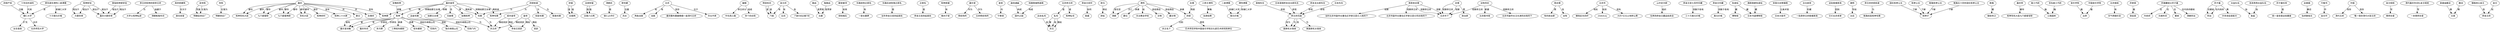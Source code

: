 digraph 2020225193534984218 {
	"府邸产权" [fontname=FangSong]
	"辅仁大学" [fontname=FangSong]
	"府邸产权" -> "辅仁大学" [label="归属" fontname=FangSong]
	"和珅财宝" [fontname=FangSong]
	"大额存单" [fontname=FangSong]
	"和珅财宝" -> "大额存单" [label="相当于" fontname=FangSong]
	"和珅财宝" [fontname=FangSong]
	"嘉庆大额存单" [fontname=FangSong]
	"和珅财宝" -> "嘉庆大额存单" [label="相当于" fontname=FangSong]
	"意指和珅家财宝" [fontname=FangSong]
	"嘉庆大额存单" [fontname=FangSong]
	"意指和珅家财宝" -> "嘉庆大额存单" [label="相当于" fontname=FangSong]
	"恭王府和珅府邸恭王府" [fontname=FangSong]
	"大学士和珅私邸" [fontname=FangSong]
	"恭王府和珅府邸恭王府" -> "大学士和珅私邸" [label="为" fontname=FangSong]
	"恭王府和珅府邸恭王府" [fontname=FangSong]
	"清朝乾隆年间" [fontname=FangSong]
	"恭王府和珅府邸恭王府" -> "清朝乾隆年间" [label="始建于" fontname=FangSong]
	"其府邸建筑" [fontname=FangSong]
	"居住宫室" [fontname=FangSong]
	"其府邸建筑" -> "居住宫室" [label="仅次于" fontname=FangSong]
	"该寺院" [fontname=FangSong]
	"明朝廷供应厂" [fontname=FangSong]
	"该寺院" -> "明朝廷供应厂" [label="荒废" fontname=FangSong]
	"该寺院" [fontname=FangSong]
	"明朝廷供应厂" [fontname=FangSong]
	"该寺院" -> "明朝廷供应厂" [label="沦落为" fontname=FangSong]
	"寺院" [fontname=FangSong]
	"明朝供应厂" [fontname=FangSong]
	"寺院" -> "明朝供应厂" [label="沦落为" fontname=FangSong]
	"嘉庆" [fontname=FangSong]
	"九门提督职" [fontname=FangSong]
	"嘉庆" -> "九门提督职" [label="褫夺" fontname=FangSong]
	"嘉庆" [fontname=FangSong]
	"九门提督两职" [fontname=FangSong]
	"嘉庆" -> "九门提督两职" [label="褫夺" fontname=FangSong]
	"嘉庆" [fontname=FangSong]
	"军机大臣" [fontname=FangSong]
	"嘉庆" -> "军机大臣" [label="褫夺" fontname=FangSong]
	"嘉庆" [fontname=FangSong]
	"和珅军机大臣" [fontname=FangSong]
	"嘉庆" -> "和珅军机大臣" [label="褫夺" fontname=FangSong]
	"财富" [fontname=FangSong]
	"白银两" [fontname=FangSong]
	"财富" -> "白银两" [label="值" fontname=FangSong]
	"全部财富" [fontname=FangSong]
	"白银八亿两" [fontname=FangSong]
	"全部财富" -> "白银八亿两" [label="值" fontname=FangSong]
	"嘉庆皇帝" [fontname=FangSong]
	"宅第" [fontname=FangSong]
	"嘉庆皇帝" -> "宅第" [label="转赐给郡王永璘" fontname=FangSong]
	"嘉庆皇帝" [fontname=FangSong]
	"这座宅第" [fontname=FangSong]
	"嘉庆皇帝" -> "这座宅第" [label="转赐给郡王永璘" fontname=FangSong]
	"嘉庆皇帝" [fontname=FangSong]
	"给郡王永璘" [fontname=FangSong]
	"嘉庆皇帝" -> "给郡王永璘" [label="转赐" fontname=FangSong]
	"清朝史" [fontname=FangSong]
	"侯仁之评价" [fontname=FangSong]
	"清朝史" -> "侯仁之评价" [label="是" fontname=FangSong]
	"修宅建" [fontname=FangSong]
	"风水" [fontname=FangSong]
	"修宅建" -> "风水" [label="注重" fontname=FangSong]
	"北京" [fontname=FangSong]
	"两条龙脉" [fontname=FangSong]
	"北京" -> "两条龙脉" [label="有" fontname=FangSong]
	"北京" [fontname=FangSong]
	"龙脉" [fontname=FangSong]
	"北京" -> "龙脉" [label="有" fontname=FangSong]
	"编辑" [fontname=FangSong]
	"中东西三路" [fontname=FangSong]
	"编辑" -> "中东西三路" [label="恭王府分" fontname=FangSong]
	"编辑" [fontname=FangSong]
	"多个四合院" [fontname=FangSong]
	"编辑" -> "多个四合院" [label="组成" fontname=FangSong]
	"明显标志" [fontname=FangSong]
	"门脸" [fontname=FangSong]
	"明显标志" -> "门脸" [label="是" fontname=FangSong]
	"亲王府" [fontname=FangSong]
	"门脸" [fontname=FangSong]
	"亲王府" -> "门脸" [label="有" fontname=FangSong]
	"亲王府" [fontname=FangSong]
	"五间" [fontname=FangSong]
	"亲王府" -> "五间" [label="有" fontname=FangSong]
	"路由" [fontname=FangSong]
	"北都" [fontname=FangSong]
	"路由" -> "北都" [label="是贯穿" fontname=FangSong]
	"每路由" [fontname=FangSong]
	"北都" [fontname=FangSong]
	"每路由" -> "北都" [label="是贯穿" fontname=FangSong]
	"殿堂屋顶" [fontname=FangSong]
	"绿琉璃瓦" [fontname=FangSong]
	"殿堂屋顶" -> "绿琉璃瓦" [label="采用" fontname=FangSong]
	"东路前院正房名" [fontname=FangSong]
	"一架长藤萝" [fontname=FangSong]
	"东路前院正房名" -> "一架长藤萝" [label="有" fontname=FangSong]
	"东路后进院落正房名" [fontname=FangSong]
	"当年恭亲王奕欣起居处" [fontname=FangSong]
	"东路后进院落正房名" -> "当年恭亲王奕欣起居处" [label="是" fontname=FangSong]
	"正房名" [fontname=FangSong]
	"恭亲王奕欣起居处" [fontname=FangSong]
	"正房名" -> "恭亲王奕欣起居处" [label="是" fontname=FangSong]
	"和珅房屋" [fontname=FangSong]
	"楠木厅堂" [fontname=FangSong]
	"和珅房屋" -> "楠木厅堂" [label="有" fontname=FangSong]
	"和珅" [fontname=FangSong]
	"嘉乐堂诗集" [fontname=FangSong]
	"和珅" -> "嘉乐堂诗集" [label="有" fontname=FangSong]
	"和珅" [fontname=FangSong]
	"嘉乐堂诗集" [fontname=FangSong]
	"和珅" -> "嘉乐堂诗集" [label="留有" fontname=FangSong]
	"和珅" [fontname=FangSong]
	"嘉乐堂诗集" [fontname=FangSong]
	"和珅" -> "嘉乐堂诗集" [label="留" fontname=FangSong]
	"嘉乐堂" [fontname=FangSong]
	"祭祀场所" [fontname=FangSong]
	"嘉乐堂" -> "祭祀场所" [label="作为" fontname=FangSong]
	"嘉乐堂" [fontname=FangSong]
	"王府祭祀场所" [fontname=FangSong]
	"嘉乐堂" -> "王府祭祀场所" [label="作为" fontname=FangSong]
	"皇宫" [fontname=FangSong]
	"宁寿宫" [fontname=FangSong]
	"皇宫" -> "宁寿宫" [label="内" fontname=FangSong]
	"曲径通幽" [fontname=FangSong]
	"园中之园" [fontname=FangSong]
	"曲径通幽" -> "园中之园" [label="构成" fontname=FangSong]
	"戏楼南端明道斋" [fontname=FangSong]
	"园中之园" [fontname=FangSong]
	"戏楼南端明道斋" -> "园中之园" [label="构成" fontname=FangSong]
	"和珅" [fontname=FangSong]
	"嘉庆年间" [fontname=FangSong]
	"和珅" -> "嘉庆年间" [label="抄家处" fontname=FangSong]
	"和珅" [fontname=FangSong]
	"贪污罪" [fontname=FangSong]
	"和珅" -> "贪污罪" [label="抄家处" fontname=FangSong]
	"此处私宅" [fontname=FangSong]
	"庆王" [fontname=FangSong]
	"此处私宅" -> "庆王" [label="给" fontname=FangSong]
	"私宅" [fontname=FangSong]
	"庆王" [fontname=FangSong]
	"私宅" -> "庆王" [label="赠" fontname=FangSong]
	"私宅" [fontname=FangSong]
	"庆王" [fontname=FangSong]
	"私宅" -> "庆王" [label="给" fontname=FangSong]
	"私宅" [fontname=FangSong]
	"庆王" [fontname=FangSong]
	"私宅" -> "庆王" [label="赠给" fontname=FangSong]
	"恭亲王奕忻" [fontname=FangSong]
	"慈禧" [fontname=FangSong]
	"恭亲王奕忻" -> "慈禧" [label="协同" fontname=FangSong]
	"驸马" [fontname=FangSong]
	"娇纵" [fontname=FangSong]
	"驸马" -> "娇纵" [label="倚仗" fontname=FangSong]
	"嘉庆皇帝" [fontname=FangSong]
	"兄妹情" [fontname=FangSong]
	"嘉庆皇帝" -> "兄妹情" [label="念" fontname=FangSong]
	"宅第" [fontname=FangSong]
	"庆王府" [fontname=FangSong]
	"宅第" -> "庆王府" [label="为" fontname=FangSong]
	"这座宅第" [fontname=FangSong]
	"庆王府" [fontname=FangSong]
	"这座宅第" -> "庆王府" [label="为" fontname=FangSong]
	"府邸" [fontname=FangSong]
	"庆王名下" [fontname=FangSong]
	"府邸" -> "庆王名下" [label="归到" fontname=FangSong]
	"小恭王溥伟" [fontname=FangSong]
	"复辟经费" [fontname=FangSong]
	"小恭王溥伟" -> "复辟经费" [label="筹集" fontname=FangSong]
	"辅仁大学" [fontname=FangSong]
	"女生宿舍" [fontname=FangSong]
	"辅仁大学" -> "女生宿舍" [label="扩充" fontname=FangSong]
	"二弟溥儒" [fontname=FangSong]
	"银元价格" [fontname=FangSong]
	"二弟溥儒" -> "银元价格" [label="卖辅仁大学" fontname=FangSong]
	"原先居住溥伟二弟溥儒" [fontname=FangSong]
	"十万银元价格" [fontname=FangSong]
	"原先居住溥伟二弟溥儒" -> "十万银元价格" [label="卖辅仁大学" fontname=FangSong]
	"原先居住溥伟二弟溥儒" [fontname=FangSong]
	"辅仁大学" [fontname=FangSong]
	"原先居住溥伟二弟溥儒" -> "辅仁大学" [label="卖" fontname=FangSong]
	"溥伟溥儒" [fontname=FangSong]
	"银元价格" [fontname=FangSong]
	"溥伟溥儒" -> "银元价格" [label="卖辅仁大学" fontname=FangSong]
	"恭王府花园" [fontname=FangSong]
	"国家机关宿舍" [fontname=FangSong]
	"恭王府花园" -> "国家机关宿舍" [label="改为" fontname=FangSong]
	"恭王府花园" [fontname=FangSong]
	"国家机关宿舍" [fontname=FangSong]
	"恭王府花园" -> "国家机关宿舍" [label="为" fontname=FangSong]
	"恭王府花园" [fontname=FangSong]
	"某国家机关宿舍" [fontname=FangSong]
	"恭王府花园" -> "某国家机关宿舍" [label="为" fontname=FangSong]
	"恭王府花园" [fontname=FangSong]
	"国家机关宿舍" [fontname=FangSong]
	"恭王府花园" -> "国家机关宿舍" [label="改" fontname=FangSong]
	"府邸" [fontname=FangSong]
	"艺术师范学院中国音乐学院文化部艺术研究院单位" [fontname=FangSong]
	"府邸" -> "艺术师范学院中国音乐学院文化部艺术研究院单位" [label="使用" fontname=FangSong]
	"周恩来总理" [fontname=FangSong]
	"北京市下" [fontname=FangSong]
	"周恩来总理" -> "北京市下" [label="视察" fontname=FangSong]
	"周恩来总理" [fontname=FangSong]
	"当时北京市副市长著名红学家王昆仑人陪同下" [fontname=FangSong]
	"周恩来总理" -> "当时北京市副市长著名红学家王昆仑人陪同下" [label="视察" fontname=FangSong]
	"总理" [fontname=FangSong]
	"北京市下" [fontname=FangSong]
	"总理" -> "北京市下" [label="视察" fontname=FangSong]
	"总理" [fontname=FangSong]
	"政治家" [fontname=FangSong]
	"总理" -> "政治家" [label="惯" fontname=FangSong]
	"周总理" [fontname=FangSong]
	"有的政治家" [fontname=FangSong]
	"周总理" -> "有的政治家" [label="惯" fontname=FangSong]
	"周总理" [fontname=FangSong]
	"谷牧" [fontname=FangSong]
	"周总理" -> "谷牧" [label="找" fontname=FangSong]
	"北京市" [fontname=FangSong]
	"朝阳区东四环" [fontname=FangSong]
	"北京市" -> "朝阳区东四环" [label="地处" fontname=FangSong]
	"北京市" [fontname=FangSong]
	"2500万元" [fontname=FangSong]
	"北京市" -> "2500万元" [label="投资" fontname=FangSong]
	"北京市" [fontname=FangSong]
	"大约1亿元土地转让费" [fontname=FangSong]
	"北京市" -> "大约1亿元土地转让费" [label="损失" fontname=FangSong]
	"山中定次郎" [fontname=FangSong]
	"在两场恭亲王藏品拍卖会" [fontname=FangSong]
	"山中定次郎" -> "在两场恭亲王藏品拍卖会" [label="组织" fontname=FangSong]
	"恭亲王奕七百件珍藏" [fontname=FangSong]
	"三十万美元价格" [fontname=FangSong]
	"恭亲王奕七百件珍藏" -> "三十万美元价格" [label="流散于各地" fontname=FangSong]
	"恭亲王珍藏" [fontname=FangSong]
	"美元价格" [fontname=FangSong]
	"恭亲王珍藏" -> "美元价格" [label="流散于各地" fontname=FangSong]
	"告身帖" [fontname=FangSong]
	"博物馆" [fontname=FangSong]
	"告身帖" -> "博物馆" [label="藏" fontname=FangSong]
	"告身帖" [fontname=FangSong]
	"日本书道博物馆" [fontname=FangSong]
	"告身帖" -> "日本书道博物馆" [label="藏" fontname=FangSong]
	"唐颜真卿告身帖" [fontname=FangSong]
	"日本书道博物馆" [fontname=FangSong]
	"唐颜真卿告身帖" -> "日本书道博物馆" [label="藏" fontname=FangSong]
	"宋易元吉聚猿图" [fontname=FangSong]
	"日本大阪市" [fontname=FangSong]
	"宋易元吉聚猿图" -> "日本大阪市" [label="立美术馆" fontname=FangSong]
	"台北故宫" [fontname=FangSong]
	"一批原恭王府紫檀家具" [fontname=FangSong]
	"台北故宫" -> "一批原恭王府紫檀家具" [label="珍藏" fontname=FangSong]
	"这批紫檀家具" [fontname=FangSong]
	"它们北京老家" [fontname=FangSong]
	"这批紫檀家具" -> "它们北京老家" [label="回到" fontname=FangSong]
	"嘉庆" [fontname=FangSong]
	"和珅府时" [fontname=FangSong]
	"嘉庆" -> "和珅府时" [label="查抄" fontname=FangSong]
	"康熙" [fontname=FangSong]
	"太后" [fontname=FangSong]
	"康熙" -> "太后" [label="写给" fontname=FangSong]
	"府邸前身" [fontname=FangSong]
	"乾隆宅第" [fontname=FangSong]
	"府邸前身" -> "乾隆宅第" [label="为" fontname=FangSong]
	"府邸前身" [fontname=FangSong]
	"权臣宅第" [fontname=FangSong]
	"府邸前身" -> "权臣宅第" [label="为" fontname=FangSong]
	"府邸前身" [fontname=FangSong]
	"和珅宅第" [fontname=FangSong]
	"府邸前身" -> "和珅宅第" [label="为" fontname=FangSong]
	"恭王府府邸前身" [fontname=FangSong]
	"乾隆权臣和珅宅第" [fontname=FangSong]
	"恭王府府邸前身" -> "乾隆权臣和珅宅第" [label="为" fontname=FangSong]
	"府邸前身" [fontname=FangSong]
	"宅第" [fontname=FangSong]
	"府邸前身" -> "宅第" [label="为" fontname=FangSong]
	"固伦和孝公主" [fontname=FangSong]
	"和珅子" [fontname=FangSong]
	"固伦和孝公主" -> "和珅子" [label="下嫁" fontname=FangSong]
	"和孝公主" [fontname=FangSong]
	"和珅子" [fontname=FangSong]
	"和孝公主" -> "和珅子" [label="下嫁" fontname=FangSong]
	"乾隆和孝公主" [fontname=FangSong]
	"和珅子" [fontname=FangSong]
	"乾隆和孝公主" -> "和珅子" [label="下嫁" fontname=FangSong]
	"乾隆五十四年固伦和孝公主" [fontname=FangSong]
	"和珅子" [fontname=FangSong]
	"乾隆五十四年固伦和孝公主" -> "和珅子" [label="下嫁" fontname=FangSong]
	"溥伟" [fontname=FangSong]
	"清朝" [fontname=FangSong]
	"溥伟" -> "清朝" [label="居住至" fontname=FangSong]
	"溥伟" [fontname=FangSong]
	"府邸" [fontname=FangSong]
	"溥伟" -> "府邸" [label="承袭" fontname=FangSong]
	"溥伟" [fontname=FangSong]
	"爵位" [fontname=FangSong]
	"溥伟" -> "爵位" [label="承袭" fontname=FangSong]
	"溥伟" [fontname=FangSong]
	"清朝" [fontname=FangSong]
	"溥伟" -> "清朝" [label="灭亡" fontname=FangSong]
	"溥伟" [fontname=FangSong]
	"天主教会学校" [fontname=FangSong]
	"溥伟" -> "天主教会学校" [label="给" fontname=FangSong]
	"和珅" [fontname=FangSong]
	"三等轻车都尉" [fontname=FangSong]
	"和珅" -> "三等轻车都尉" [label="承袭" fontname=FangSong]
	"和珅" [fontname=FangSong]
	"轻车都尉" [fontname=FangSong]
	"和珅" -> "轻车都尉" [label="承袭" fontname=FangSong]
	"乾隆" [fontname=FangSong]
	"御前侍卫" [fontname=FangSong]
	"乾隆" -> "御前侍卫" [label="擢" fontname=FangSong]
	"嘉庆帝" [fontname=FangSong]
	"和珅军机大臣九门提督官职" [fontname=FangSong]
	"嘉庆帝" -> "和珅军机大臣九门提督官职" [label="褫夺" fontname=FangSong]
	"嘉庆" [fontname=FangSong]
	"和珅二十大罪" [fontname=FangSong]
	"嘉庆" -> "和珅二十大罪" [label="宣布" fontname=FangSong]
	"嘉庆" [fontname=FangSong]
	"和珅罪" [fontname=FangSong]
	"嘉庆" -> "和珅罪" [label="宣布" fontname=FangSong]
	"永璘" [fontname=FangSong]
	"府邸" [fontname=FangSong]
	"永璘" -> "府邸" [label="燕居" fontname=FangSong]
	"明显标志" [fontname=FangSong]
	"门脸" [fontname=FangSong]
	"明显标志" -> "门脸" [label="是" fontname=FangSong]
	"亲王府" [fontname=FangSong]
	"门脸5间正殿7间" [fontname=FangSong]
	"亲王府" -> "门脸5间正殿7间" [label="有" fontname=FangSong]
	"北京恭王府" [fontname=FangSong]
	"和珅私宅" [fontname=FangSong]
	"北京恭王府" -> "和珅私宅" [label="是" fontname=FangSong]
	"北京恭王府" [fontname=FangSong]
	"私宅" [fontname=FangSong]
	"北京恭王府" -> "私宅" [label="是" fontname=FangSong]
	"北京" [fontname=FangSong]
	"最完整布置最精细一座清代王府" [fontname=FangSong]
	"北京" -> "最完整布置最精细一座清代王府" [label="现存" fontname=FangSong]
	"能工巧匠" [fontname=FangSong]
	"江南园林" [fontname=FangSong]
	"能工巧匠" -> "江南园林" [label="融" fontname=FangSong]
	"百名能工巧匠" [fontname=FangSong]
	"江南园林" [fontname=FangSong]
	"百名能工巧匠" -> "江南园林" [label="融" fontname=FangSong]
	"张嘴和珅" [fontname=FangSong]
	"和珅" [fontname=FangSong]
	"张嘴和珅" -> "和珅" [label="闭嘴" fontname=FangSong]
	"嘉庆" [fontname=FangSong]
	"九门提督职" [fontname=FangSong]
	"嘉庆" -> "九门提督职" [label="褫夺" fontname=FangSong]
	"嘉庆" [fontname=FangSong]
	"九门提督两职" [fontname=FangSong]
	"嘉庆" -> "九门提督两职" [label="褫夺" fontname=FangSong]
	"嘉庆" [fontname=FangSong]
	"军机大臣" [fontname=FangSong]
	"嘉庆" -> "军机大臣" [label="褫夺" fontname=FangSong]
	"嘉庆" [fontname=FangSong]
	"和珅军机大臣" [fontname=FangSong]
	"嘉庆" -> "和珅军机大臣" [label="褫夺" fontname=FangSong]
	"财富" [fontname=FangSong]
	"白银两" [fontname=FangSong]
	"财富" -> "白银两" [label="值" fontname=FangSong]
	"全部财富" [fontname=FangSong]
	"白银八亿两" [fontname=FangSong]
	"全部财富" -> "白银八亿两" [label="值" fontname=FangSong]
	"和珅" [fontname=FangSong]
	"花院内" [fontname=FangSong]
	"和珅" -> "花院内" [label="竖起乐峰假山石" fontname=FangSong]
	"和珅" [fontname=FangSong]
	"独乐峰假山石" [fontname=FangSong]
	"和珅" -> "独乐峰假山石" [label="竖起" fontname=FangSong]
	"和珅" [fontname=FangSong]
	"花院门内" [fontname=FangSong]
	"和珅" -> "花院门内" [label="竖起乐峰假山石" fontname=FangSong]
	"嘉庆皇帝" [fontname=FangSong]
	"和珅罪" [fontname=FangSong]
	"嘉庆皇帝" -> "和珅罪" [label="列" fontname=FangSong]
	"嘉庆皇帝" [fontname=FangSong]
	"和珅" [fontname=FangSong]
	"嘉庆皇帝" -> "和珅" [label="降" fontname=FangSong]
	"嘉庆皇帝" [fontname=FangSong]
	"旨赐和珅" [fontname=FangSong]
	"嘉庆皇帝" -> "旨赐和珅" [label="降" fontname=FangSong]
	"嘉庆皇帝" [fontname=FangSong]
	"和珅宅第" [fontname=FangSong]
	"嘉庆皇帝" -> "和珅宅第" [label="赐其弟" fontname=FangSong]
	"嘉庆皇帝" [fontname=FangSong]
	"宅第" [fontname=FangSong]
	"嘉庆皇帝" -> "宅第" [label="赐其弟" fontname=FangSong]
	"嘉庆" [fontname=FangSong]
	"郡王" [fontname=FangSong]
	"嘉庆" -> "郡王" [label="庆" fontname=FangSong]
	"嘉庆" [fontname=FangSong]
	"永璘卒" [fontname=FangSong]
	"嘉庆" -> "永璘卒" [label="庆" fontname=FangSong]
	"咸丰皇帝" [fontname=FangSong]
	"恭亲王奕訢" [fontname=FangSong]
	"咸丰皇帝" -> "恭亲王奕訢" [label="赐给" fontname=FangSong]
	"皇帝" [fontname=FangSong]
	"庆王府" [fontname=FangSong]
	"皇帝" -> "庆王府" [label="赐给奕訢" fontname=FangSong]
	"咸丰皇帝" [fontname=FangSong]
	"庆王府" [fontname=FangSong]
	"咸丰皇帝" -> "庆王府" [label="赐给奕訢" fontname=FangSong]
	"皇帝" [fontname=FangSong]
	"奕訢" [fontname=FangSong]
	"皇帝" -> "奕訢" [label="赐给" fontname=FangSong]
	"皇帝" [fontname=FangSong]
	"恭亲王奕訢" [fontname=FangSong]
	"皇帝" -> "恭亲王奕訢" [label="赐给" fontname=FangSong]
	"溥伟" [fontname=FangSong]
	"文物" [fontname=FangSong]
	"溥伟" -> "文物" [label="卖给商会" fontname=FangSong]
	"溥伟" [fontname=FangSong]
	"藏文物" [fontname=FangSong]
	"溥伟" -> "藏文物" [label="卖给商会" fontname=FangSong]
	"十年后利滚利" [fontname=FangSong]
	"辅仁大学" [fontname=FangSong]
	"十年后利滚利" -> "辅仁大学" [label="代其" fontname=FangSong]
	"辅仁大学" [fontname=FangSong]
	"北京师范大学" [fontname=FangSong]
	"辅仁大学" -> "北京师范大学" [label="合并" fontname=FangSong]
	"周恩来总理" [fontname=FangSong]
	"北京市副市长著名红学家王昆仑同志陪同下" [fontname=FangSong]
	"周恩来总理" -> "北京市副市长著名红学家王昆仑同志陪同下" [label="视察恭王府" fontname=FangSong]
	"总理" [fontname=FangSong]
	"北京市下" [fontname=FangSong]
	"总理" -> "北京市下" [label="视察恭王府" fontname=FangSong]
	"周恩来总理" [fontname=FangSong]
	"北京市下" [fontname=FangSong]
	"周恩来总理" -> "北京市下" [label="视察恭王府" fontname=FangSong]
	"谷牧同志" [fontname=FangSong]
	"北京图书馆" [fontname=FangSong]
	"谷牧同志" -> "北京图书馆" [label="新建" fontname=FangSong]
	"音乐学院" [fontname=FangSong]
	"出恭" [fontname=FangSong]
	"音乐学院" -> "出恭" [label="搬" fontname=FangSong]
	"中国音乐学院" [fontname=FangSong]
	"出恭" [fontname=FangSong]
	"中国音乐学院" -> "出恭" [label="搬" fontname=FangSong]
	"首相先生" [fontname=FangSong]
	"恭王府花园" [fontname=FangSong]
	"首相先生" -> "恭王府花园" [label="参观" fontname=FangSong]
	"日本首相桥本龙太郎先生" [fontname=FangSong]
	"恭王府花园" [fontname=FangSong]
	"日本首相桥本龙太郎先生" -> "恭王府花园" [label="参观" fontname=FangSong]
	"桥本龙太郎先生" [fontname=FangSong]
	"恭王府花园" [fontname=FangSong]
	"桥本龙太郎先生" -> "恭王府花园" [label="参观" fontname=FangSong]
	"日本先生" [fontname=FangSong]
	"恭王府花园" [fontname=FangSong]
	"日本先生" -> "恭王府花园" [label="参观" fontname=FangSong]
	"谷牧同志" [fontname=FangSong]
	"北京市下" [fontname=FangSong]
	"谷牧同志" -> "北京市下" [label="视察恭王府" fontname=FangSong]
	"谷牧同志" [fontname=FangSong]
	"北京市副市长汪光涛同志陪同下" [fontname=FangSong]
	"谷牧同志" -> "北京市副市长汪光涛同志陪同下" [label="视察恭王府" fontname=FangSong]
	"北京" [fontname=FangSong]
	"华北平原" [fontname=FangSong]
	"北京" -> "华北平原" [label="位于" fontname=FangSong]
	"北京报纸" [fontname=FangSong]
	"天气预报栏目" [fontname=FangSong]
	"北京报纸" -> "天气预报栏目" [label="有" fontname=FangSong]
	"厉家菜" [fontname=FangSong]
	"宫廷菜" [fontname=FangSong]
	"厉家菜" -> "宫廷菜" [label="属" fontname=FangSong]
	"厉善麟祖父厉子嘉" [fontname=FangSong]
	"内务府" [fontname=FangSong]
	"厉善麟祖父厉子嘉" -> "内务府" [label="任" fontname=FangSong]
	"厉善麟祖父厉子嘉" [fontname=FangSong]
	"光绪年间" [fontname=FangSong]
	"厉善麟祖父厉子嘉" -> "光绪年间" [label="任" fontname=FangSong]
	"厉善麟祖父厉子嘉" [fontname=FangSong]
	"都统" [fontname=FangSong]
	"厉善麟祖父厉子嘉" -> "都统" [label="任" fontname=FangSong]
	"厉子嘉" [fontname=FangSong]
	"同治" [fontname=FangSong]
	"厉子嘉" -> "同治" [label="任都统" fontname=FangSong]
	"厉善麟祖父厉子嘉" [fontname=FangSong]
	"清朝同治" [fontname=FangSong]
	"厉善麟祖父厉子嘉" -> "清朝同治" [label="任内务府都统" fontname=FangSong]
	"厉子嘉" [fontname=FangSong]
	"同治" [fontname=FangSong]
	"厉子嘉" -> "同治" [label="任内务府" fontname=FangSong]
	"太监队伍" [fontname=FangSong]
	"食盒" [fontname=FangSong]
	"太监队伍" -> "食盒" [label="抬" fontname=FangSong]
	"浩浩荡荡太监队伍" [fontname=FangSong]
	"食盒" [fontname=FangSong]
	"浩浩荡荡太监队伍" -> "食盒" [label="抬" fontname=FangSong]
	"厉子嘉任务" [fontname=FangSong]
	"统一皇宫里这些膳食" [fontname=FangSong]
	"厉子嘉任务" -> "统一皇宫里这些膳食" [label="是" fontname=FangSong]
	"厉子嘉" [fontname=FangSong]
	"许多宫廷菜配方" [fontname=FangSong]
	"厉子嘉" -> "许多宫廷菜配方" [label="教" fontname=FangSong]
	"此扇面" [fontname=FangSong]
	"伯虎敦铭文" [fontname=FangSong]
	"此扇面" -> "伯虎敦铭文" [label="彝召" fontname=FangSong]
	"行楷书" [fontname=FangSong]
	"金文作" [fontname=FangSong]
	"行楷书" -> "金文作" [label="作" fontname=FangSong]
	"和珅财宝" [fontname=FangSong]
	"大额存单" [fontname=FangSong]
	"和珅财宝" -> "大额存单" [label="相当于" fontname=FangSong]
	"和珅财宝" [fontname=FangSong]
	"嘉庆大额存单" [fontname=FangSong]
	"和珅财宝" -> "嘉庆大额存单" [label="相当于" fontname=FangSong]
	"意指和珅家财宝" [fontname=FangSong]
	"嘉庆大额存单" [fontname=FangSong]
	"意指和珅家财宝" -> "嘉庆大额存单" [label="相当于" fontname=FangSong]
	"中国" [fontname=FangSong]
	"清代王府" [fontname=FangSong]
	"中国" -> "清代王府" [label="现存" fontname=FangSong]
	"中国" [fontname=FangSong]
	"唯一保存清代大型王府" [fontname=FangSong]
	"中国" -> "唯一保存清代大型王府" [label="现存" fontname=FangSong]
	"亲王昭梿" [fontname=FangSong]
	"啸亭杂录" [fontname=FangSong]
	"亲王昭梿" -> "啸亭杂录" [label="写" fontname=FangSong]
	"清代嘉庆年间礼亲王昭梿" [fontname=FangSong]
	"一本啸亭杂录" [fontname=FangSong]
	"清代嘉庆年间礼亲王昭梿" -> "一本啸亭杂录" [label="写" fontname=FangSong]
	"故睿庙籍没" [fontname=FangSong]
	"王居" [fontname=FangSong]
	"故睿庙籍没" -> "王居" [label="赐" fontname=FangSong]
	"籍没" [fontname=FangSong]
	"王居" [fontname=FangSong]
	"籍没" -> "王居" [label="赐" fontname=FangSong]
	"僧格林沁亲王" [fontname=FangSong]
	"恭亲王府" [fontname=FangSong]
	"僧格林沁亲王" -> "恭亲王府" [label="到" fontname=FangSong]
	"亲王" [fontname=FangSong]
	"恭亲王府" [fontname=FangSong]
	"亲王" -> "恭亲王府" [label="到" fontname=FangSong]
}
